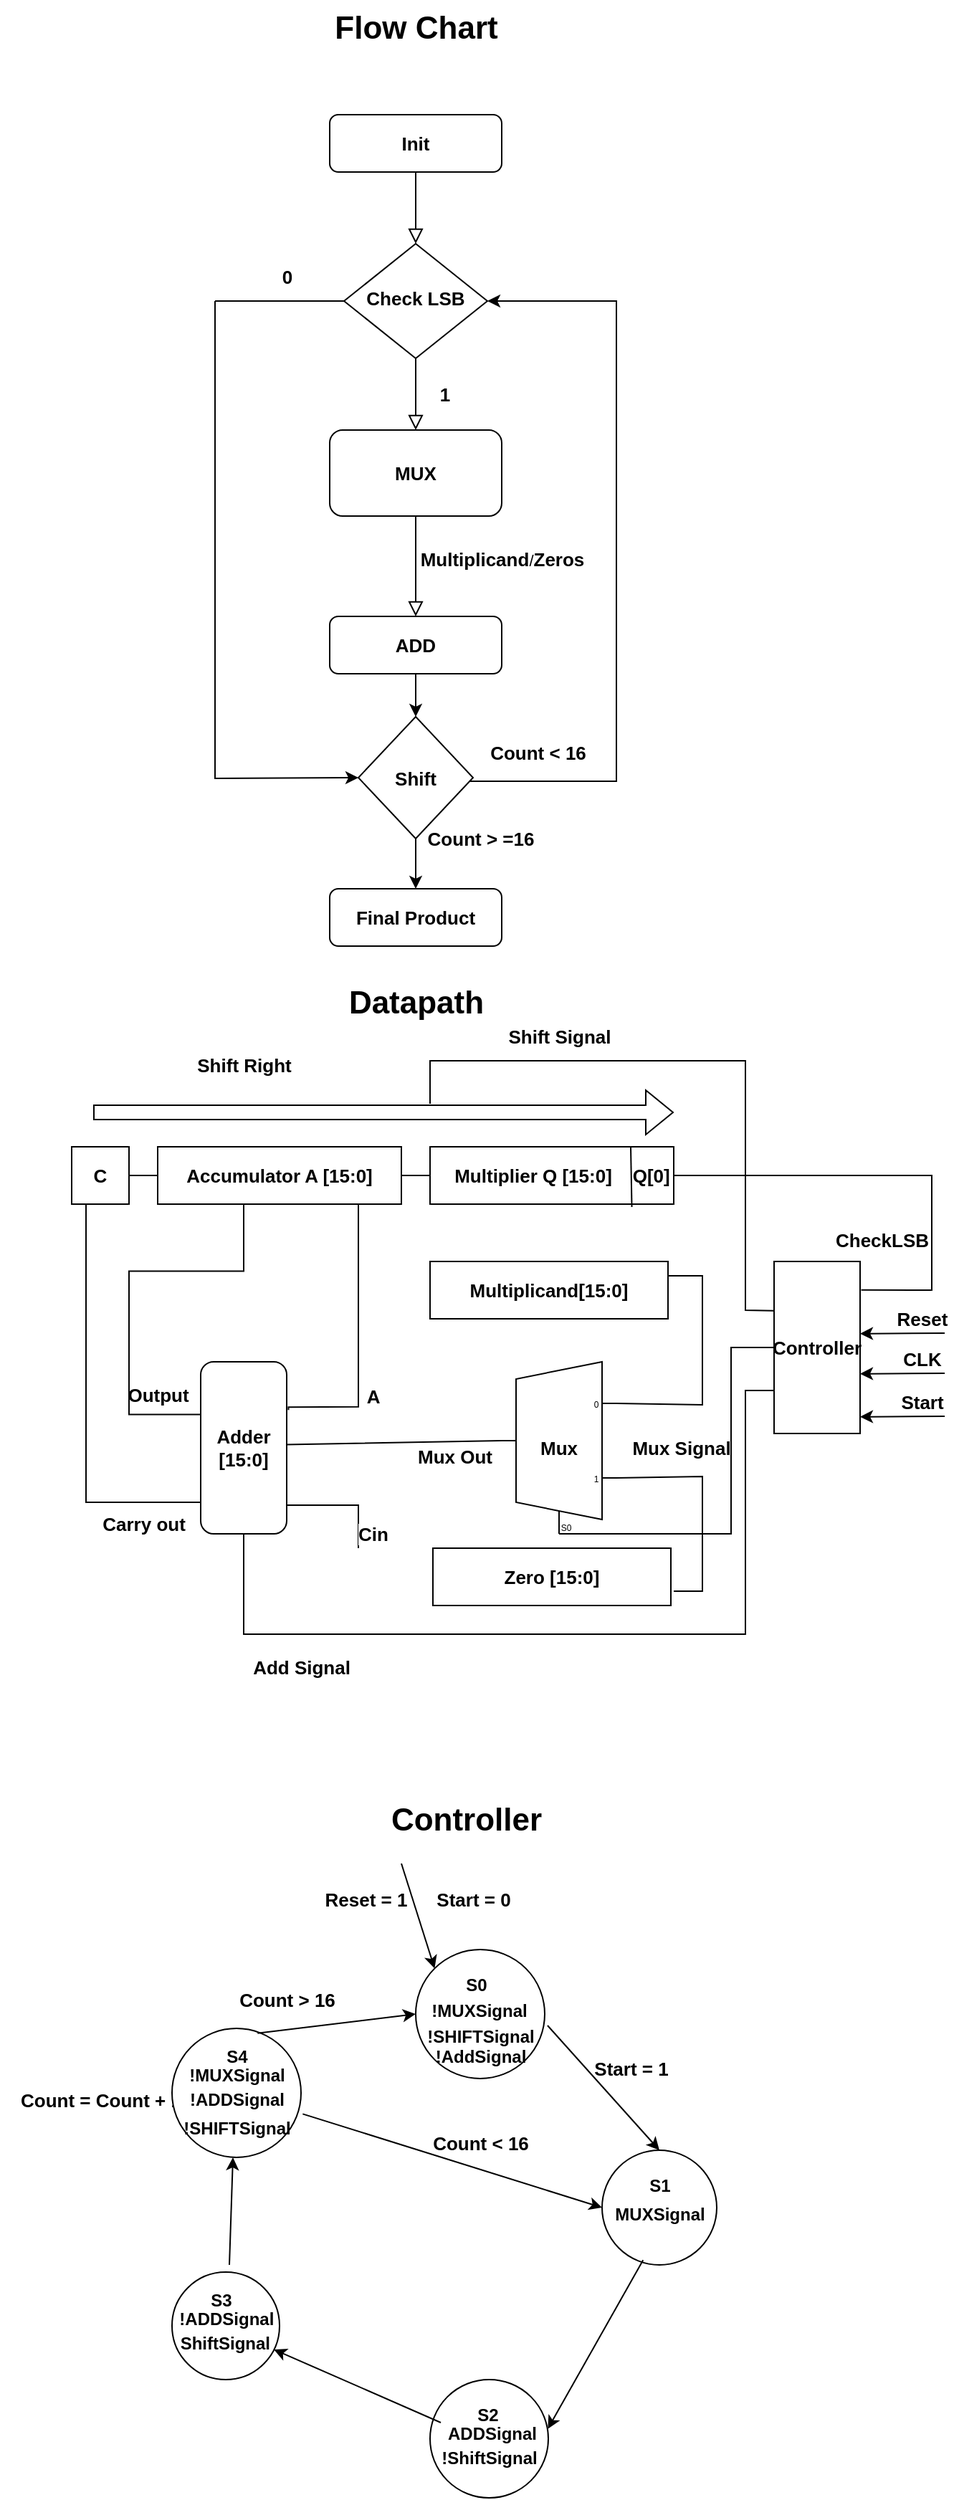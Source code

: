 <mxfile version="22.1.21" type="github">
  <diagram id="C5RBs43oDa-KdzZeNtuy" name="Page-1">
    <mxGraphModel dx="1604" dy="795" grid="1" gridSize="10" guides="1" tooltips="1" connect="1" arrows="1" fold="1" page="1" pageScale="1" pageWidth="827" pageHeight="1169" math="0" shadow="0">
      <root>
        <mxCell id="WIyWlLk6GJQsqaUBKTNV-0" />
        <mxCell id="WIyWlLk6GJQsqaUBKTNV-1" parent="WIyWlLk6GJQsqaUBKTNV-0" />
        <mxCell id="AHcAX2zEuinGf8tiYZbR-78" value="" style="rounded=0;html=1;jettySize=auto;orthogonalLoop=1;fontSize=11;endArrow=block;endFill=0;endSize=8;strokeWidth=1;shadow=0;labelBackgroundColor=none;edgeStyle=orthogonalEdgeStyle;" parent="WIyWlLk6GJQsqaUBKTNV-1" source="AHcAX2zEuinGf8tiYZbR-79" target="AHcAX2zEuinGf8tiYZbR-81" edge="1">
          <mxGeometry relative="1" as="geometry" />
        </mxCell>
        <mxCell id="AHcAX2zEuinGf8tiYZbR-79" value="&lt;font style=&quot;font-size: 13px;&quot;&gt;&lt;b&gt;Init&lt;/b&gt;&lt;/font&gt;" style="rounded=1;whiteSpace=wrap;html=1;fontSize=12;glass=0;strokeWidth=1;shadow=0;" parent="WIyWlLk6GJQsqaUBKTNV-1" vertex="1">
          <mxGeometry x="350" y="130" width="120" height="40" as="geometry" />
        </mxCell>
        <mxCell id="AHcAX2zEuinGf8tiYZbR-80" value="&lt;font style=&quot;font-size: 13px;&quot;&gt;&lt;b&gt;1&lt;/b&gt;&lt;/font&gt;" style="rounded=0;html=1;jettySize=auto;orthogonalLoop=1;fontSize=11;endArrow=block;endFill=0;endSize=8;strokeWidth=1;shadow=0;labelBackgroundColor=none;edgeStyle=orthogonalEdgeStyle;entryX=0.5;entryY=0;entryDx=0;entryDy=0;" parent="WIyWlLk6GJQsqaUBKTNV-1" source="AHcAX2zEuinGf8tiYZbR-81" target="AHcAX2zEuinGf8tiYZbR-87" edge="1">
          <mxGeometry y="20" relative="1" as="geometry">
            <mxPoint as="offset" />
            <mxPoint x="410" y="340" as="targetPoint" />
          </mxGeometry>
        </mxCell>
        <mxCell id="AHcAX2zEuinGf8tiYZbR-81" value="&lt;font style=&quot;font-size: 13px;&quot;&gt;&lt;b&gt;Check LSB&lt;/b&gt;&lt;/font&gt;" style="rhombus;whiteSpace=wrap;html=1;shadow=0;fontFamily=Helvetica;fontSize=12;align=center;strokeWidth=1;spacing=6;spacingTop=-4;" parent="WIyWlLk6GJQsqaUBKTNV-1" vertex="1">
          <mxGeometry x="360" y="220" width="100" height="80" as="geometry" />
        </mxCell>
        <mxCell id="AHcAX2zEuinGf8tiYZbR-82" value="&lt;b&gt;&lt;font style=&quot;font-size: 13px;&quot;&gt;Multiplicand&lt;/font&gt;&lt;/b&gt;/&lt;b&gt;&lt;font style=&quot;font-size: 13px;&quot;&gt;Zeros&lt;/font&gt;&lt;/b&gt;" style="rounded=0;html=1;jettySize=auto;orthogonalLoop=1;fontSize=11;endArrow=block;endFill=0;endSize=8;strokeWidth=1;shadow=0;labelBackgroundColor=none;edgeStyle=orthogonalEdgeStyle;exitX=0.5;exitY=1;exitDx=0;exitDy=0;" parent="WIyWlLk6GJQsqaUBKTNV-1" source="AHcAX2zEuinGf8tiYZbR-87" target="AHcAX2zEuinGf8tiYZbR-84" edge="1">
          <mxGeometry x="-0.143" y="60" relative="1" as="geometry">
            <mxPoint as="offset" />
            <mxPoint x="410" y="420" as="sourcePoint" />
          </mxGeometry>
        </mxCell>
        <mxCell id="AHcAX2zEuinGf8tiYZbR-83" value="" style="edgeStyle=orthogonalEdgeStyle;rounded=0;orthogonalLoop=1;jettySize=auto;html=1;" parent="WIyWlLk6GJQsqaUBKTNV-1" source="AHcAX2zEuinGf8tiYZbR-84" edge="1">
          <mxGeometry relative="1" as="geometry">
            <mxPoint x="410" y="550" as="targetPoint" />
          </mxGeometry>
        </mxCell>
        <mxCell id="AHcAX2zEuinGf8tiYZbR-84" value="&lt;font style=&quot;font-size: 13px;&quot;&gt;&lt;b&gt;ADD&lt;/b&gt;&lt;/font&gt;" style="rounded=1;whiteSpace=wrap;html=1;fontSize=12;glass=0;strokeWidth=1;shadow=0;" parent="WIyWlLk6GJQsqaUBKTNV-1" vertex="1">
          <mxGeometry x="350" y="480" width="120" height="40" as="geometry" />
        </mxCell>
        <mxCell id="AHcAX2zEuinGf8tiYZbR-85" value="" style="endArrow=classic;html=1;rounded=0;entryX=0;entryY=0.5;entryDx=0;entryDy=0;" parent="WIyWlLk6GJQsqaUBKTNV-1" target="AHcAX2zEuinGf8tiYZbR-92" edge="1">
          <mxGeometry width="50" height="50" relative="1" as="geometry">
            <mxPoint x="270" y="580" as="sourcePoint" />
            <mxPoint x="330" y="580" as="targetPoint" />
            <Array as="points">
              <mxPoint x="270" y="593" />
            </Array>
          </mxGeometry>
        </mxCell>
        <mxCell id="AHcAX2zEuinGf8tiYZbR-86" value="" style="endArrow=none;html=1;rounded=0;entryX=0;entryY=0.5;entryDx=0;entryDy=0;" parent="WIyWlLk6GJQsqaUBKTNV-1" target="AHcAX2zEuinGf8tiYZbR-81" edge="1">
          <mxGeometry width="50" height="50" relative="1" as="geometry">
            <mxPoint x="270" y="260" as="sourcePoint" />
            <mxPoint x="630" y="380" as="targetPoint" />
          </mxGeometry>
        </mxCell>
        <mxCell id="AHcAX2zEuinGf8tiYZbR-87" value="&lt;font style=&quot;font-size: 13px;&quot;&gt;&lt;b&gt;MUX&lt;/b&gt;&lt;/font&gt;" style="rounded=1;whiteSpace=wrap;html=1;" parent="WIyWlLk6GJQsqaUBKTNV-1" vertex="1">
          <mxGeometry x="350" y="350" width="120" height="60" as="geometry" />
        </mxCell>
        <mxCell id="AHcAX2zEuinGf8tiYZbR-88" value="" style="endArrow=none;html=1;rounded=0;" parent="WIyWlLk6GJQsqaUBKTNV-1" edge="1">
          <mxGeometry width="50" height="50" relative="1" as="geometry">
            <mxPoint x="270" y="580" as="sourcePoint" />
            <mxPoint x="270" y="260" as="targetPoint" />
          </mxGeometry>
        </mxCell>
        <mxCell id="AHcAX2zEuinGf8tiYZbR-89" value="&lt;b&gt;&lt;font style=&quot;font-size: 13px;&quot;&gt;0&lt;/font&gt;&lt;/b&gt;" style="text;html=1;align=center;verticalAlign=middle;resizable=0;points=[];autosize=1;strokeColor=none;fillColor=none;" parent="WIyWlLk6GJQsqaUBKTNV-1" vertex="1">
          <mxGeometry x="305" y="228" width="30" height="30" as="geometry" />
        </mxCell>
        <mxCell id="AHcAX2zEuinGf8tiYZbR-90" style="edgeStyle=orthogonalEdgeStyle;rounded=0;orthogonalLoop=1;jettySize=auto;html=1;" parent="WIyWlLk6GJQsqaUBKTNV-1" source="AHcAX2zEuinGf8tiYZbR-92" target="AHcAX2zEuinGf8tiYZbR-81" edge="1">
          <mxGeometry relative="1" as="geometry">
            <mxPoint x="510" y="230" as="targetPoint" />
            <Array as="points">
              <mxPoint x="550" y="595" />
              <mxPoint x="550" y="260" />
            </Array>
          </mxGeometry>
        </mxCell>
        <mxCell id="AHcAX2zEuinGf8tiYZbR-91" style="edgeStyle=orthogonalEdgeStyle;rounded=0;orthogonalLoop=1;jettySize=auto;html=1;" parent="WIyWlLk6GJQsqaUBKTNV-1" source="AHcAX2zEuinGf8tiYZbR-92" edge="1">
          <mxGeometry relative="1" as="geometry">
            <mxPoint x="410" y="670" as="targetPoint" />
          </mxGeometry>
        </mxCell>
        <mxCell id="AHcAX2zEuinGf8tiYZbR-92" value="&lt;font style=&quot;font-size: 13px;&quot;&gt;&lt;b&gt;Shift&lt;/b&gt;&lt;/font&gt;" style="rhombus;whiteSpace=wrap;html=1;" parent="WIyWlLk6GJQsqaUBKTNV-1" vertex="1">
          <mxGeometry x="370" y="550" width="80" height="85" as="geometry" />
        </mxCell>
        <mxCell id="AHcAX2zEuinGf8tiYZbR-93" value="&lt;b&gt;&lt;font style=&quot;font-size: 13px;&quot;&gt;Count &amp;lt; 16&lt;/font&gt;&lt;/b&gt;" style="text;html=1;align=center;verticalAlign=middle;resizable=0;points=[];autosize=1;strokeColor=none;fillColor=none;" parent="WIyWlLk6GJQsqaUBKTNV-1" vertex="1">
          <mxGeometry x="450" y="560" width="90" height="30" as="geometry" />
        </mxCell>
        <mxCell id="AHcAX2zEuinGf8tiYZbR-94" value="&lt;font size=&quot;1&quot;&gt;&lt;b style=&quot;font-size: 13px;&quot;&gt;Final Product&lt;/b&gt;&lt;/font&gt;" style="rounded=1;whiteSpace=wrap;html=1;" parent="WIyWlLk6GJQsqaUBKTNV-1" vertex="1">
          <mxGeometry x="350" y="670" width="120" height="40" as="geometry" />
        </mxCell>
        <mxCell id="AHcAX2zEuinGf8tiYZbR-95" value="&lt;b&gt;&lt;font style=&quot;font-size: 13px;&quot;&gt;Count &amp;gt; =16&lt;/font&gt;&lt;/b&gt;" style="text;html=1;align=center;verticalAlign=middle;resizable=0;points=[];autosize=1;strokeColor=none;fillColor=none;" parent="WIyWlLk6GJQsqaUBKTNV-1" vertex="1">
          <mxGeometry x="405" y="620" width="100" height="30" as="geometry" />
        </mxCell>
        <mxCell id="AHcAX2zEuinGf8tiYZbR-96" value="&lt;b&gt;&lt;font style=&quot;font-size: 22px;&quot;&gt;Flow Chart&lt;/font&gt;&lt;/b&gt;" style="text;html=1;align=center;verticalAlign=middle;resizable=0;points=[];autosize=1;strokeColor=none;fillColor=none;" parent="WIyWlLk6GJQsqaUBKTNV-1" vertex="1">
          <mxGeometry x="340" y="50" width="140" height="40" as="geometry" />
        </mxCell>
        <mxCell id="AHcAX2zEuinGf8tiYZbR-97" value="&lt;b&gt;&lt;font style=&quot;font-size: 22px;&quot;&gt;Datapath&lt;/font&gt;&lt;/b&gt;" style="text;html=1;align=center;verticalAlign=middle;resizable=0;points=[];autosize=1;strokeColor=none;fillColor=none;" parent="WIyWlLk6GJQsqaUBKTNV-1" vertex="1">
          <mxGeometry x="350" y="730" width="120" height="40" as="geometry" />
        </mxCell>
        <mxCell id="AHcAX2zEuinGf8tiYZbR-98" value="&lt;b&gt;&lt;font style=&quot;font-size: 13px;&quot;&gt;C&lt;/font&gt;&lt;/b&gt;" style="rounded=0;whiteSpace=wrap;html=1;" parent="WIyWlLk6GJQsqaUBKTNV-1" vertex="1">
          <mxGeometry x="170" y="850" width="40" height="40" as="geometry" />
        </mxCell>
        <mxCell id="AHcAX2zEuinGf8tiYZbR-99" value="&lt;b&gt;&lt;font style=&quot;font-size: 13px;&quot;&gt;Accumulator A [15:0]&lt;/font&gt;&lt;/b&gt;" style="rounded=0;whiteSpace=wrap;html=1;" parent="WIyWlLk6GJQsqaUBKTNV-1" vertex="1">
          <mxGeometry x="230" y="850" width="170" height="40" as="geometry" />
        </mxCell>
        <mxCell id="AHcAX2zEuinGf8tiYZbR-100" value="&lt;b&gt;&lt;font style=&quot;font-size: 13px;&quot;&gt;&amp;nbsp; &amp;nbsp; Multiplier Q [15:0]&amp;nbsp;&amp;nbsp;&amp;nbsp; Q[0]&lt;/font&gt;&lt;/b&gt;" style="rounded=0;whiteSpace=wrap;html=1;" parent="WIyWlLk6GJQsqaUBKTNV-1" vertex="1">
          <mxGeometry x="420" y="850" width="170" height="40" as="geometry" />
        </mxCell>
        <mxCell id="AHcAX2zEuinGf8tiYZbR-101" value="" style="endArrow=none;html=1;rounded=0;exitX=0.828;exitY=1.05;exitDx=0;exitDy=0;exitPerimeter=0;" parent="WIyWlLk6GJQsqaUBKTNV-1" source="AHcAX2zEuinGf8tiYZbR-100" edge="1">
          <mxGeometry width="50" height="50" relative="1" as="geometry">
            <mxPoint x="510" y="900" as="sourcePoint" />
            <mxPoint x="560" y="850" as="targetPoint" />
          </mxGeometry>
        </mxCell>
        <mxCell id="AHcAX2zEuinGf8tiYZbR-102" value="" style="endArrow=none;html=1;rounded=0;entryX=0.166;entryY=-0.013;entryDx=0;entryDy=0;entryPerimeter=0;" parent="WIyWlLk6GJQsqaUBKTNV-1" target="AHcAX2zEuinGf8tiYZbR-103" edge="1">
          <mxGeometry width="50" height="50" relative="1" as="geometry">
            <mxPoint x="590" y="870" as="sourcePoint" />
            <mxPoint x="770" y="950" as="targetPoint" />
            <Array as="points">
              <mxPoint x="690" y="870" />
              <mxPoint x="770" y="870" />
              <mxPoint x="770" y="950" />
            </Array>
          </mxGeometry>
        </mxCell>
        <mxCell id="AHcAX2zEuinGf8tiYZbR-103" value="&lt;b&gt;&lt;font style=&quot;font-size: 13px;&quot;&gt;Controller&lt;/font&gt;&lt;/b&gt;" style="rounded=0;whiteSpace=wrap;html=1;direction=south;" parent="WIyWlLk6GJQsqaUBKTNV-1" vertex="1">
          <mxGeometry x="660" y="930" width="60" height="120" as="geometry" />
        </mxCell>
        <mxCell id="AHcAX2zEuinGf8tiYZbR-104" value="" style="endArrow=none;html=1;rounded=0;exitX=1;exitY=0.5;exitDx=0;exitDy=0;" parent="WIyWlLk6GJQsqaUBKTNV-1" source="AHcAX2zEuinGf8tiYZbR-99" edge="1">
          <mxGeometry width="50" height="50" relative="1" as="geometry">
            <mxPoint x="370" y="920" as="sourcePoint" />
            <mxPoint x="420" y="870" as="targetPoint" />
          </mxGeometry>
        </mxCell>
        <mxCell id="AHcAX2zEuinGf8tiYZbR-105" value="" style="endArrow=none;html=1;rounded=0;exitX=1;exitY=0.5;exitDx=0;exitDy=0;" parent="WIyWlLk6GJQsqaUBKTNV-1" source="AHcAX2zEuinGf8tiYZbR-98" edge="1">
          <mxGeometry width="50" height="50" relative="1" as="geometry">
            <mxPoint x="180" y="920" as="sourcePoint" />
            <mxPoint x="230" y="870" as="targetPoint" />
            <Array as="points" />
          </mxGeometry>
        </mxCell>
        <mxCell id="AHcAX2zEuinGf8tiYZbR-106" value="" style="endArrow=none;html=1;rounded=0;entryX=0.5;entryY=1;entryDx=0;entryDy=0;" parent="WIyWlLk6GJQsqaUBKTNV-1" target="AHcAX2zEuinGf8tiYZbR-103" edge="1">
          <mxGeometry width="50" height="50" relative="1" as="geometry">
            <mxPoint x="510" y="1120" as="sourcePoint" />
            <mxPoint x="630" y="990" as="targetPoint" />
            <Array as="points">
              <mxPoint x="630" y="1120" />
              <mxPoint x="630" y="1060" />
              <mxPoint x="630" y="990" />
            </Array>
          </mxGeometry>
        </mxCell>
        <mxCell id="AHcAX2zEuinGf8tiYZbR-107" value="&lt;font style=&quot;font-size: 13px;&quot;&gt;&lt;b&gt;Mux&lt;/b&gt;&lt;/font&gt;" style="shadow=0;dashed=0;align=center;html=1;strokeWidth=1;shape=mxgraph.electrical.abstract.mux2;operation=demux;whiteSpace=wrap;" parent="WIyWlLk6GJQsqaUBKTNV-1" vertex="1">
          <mxGeometry x="470" y="1000" width="80" height="120" as="geometry" />
        </mxCell>
        <mxCell id="AHcAX2zEuinGf8tiYZbR-108" value="&lt;b&gt;&lt;font style=&quot;font-size: 13px;&quot;&gt;Multiplicand[15:0]&lt;/font&gt;&lt;/b&gt;" style="rounded=0;whiteSpace=wrap;html=1;" parent="WIyWlLk6GJQsqaUBKTNV-1" vertex="1">
          <mxGeometry x="420" y="930" width="166" height="40" as="geometry" />
        </mxCell>
        <mxCell id="AHcAX2zEuinGf8tiYZbR-109" value="" style="endArrow=none;html=1;rounded=0;entryX=1;entryY=0.25;entryDx=0;entryDy=0;exitX=1;exitY=0.217;exitDx=0;exitDy=3;exitPerimeter=0;" parent="WIyWlLk6GJQsqaUBKTNV-1" source="AHcAX2zEuinGf8tiYZbR-107" target="AHcAX2zEuinGf8tiYZbR-108" edge="1">
          <mxGeometry width="50" height="50" relative="1" as="geometry">
            <mxPoint x="550" y="1030" as="sourcePoint" />
            <mxPoint x="584" y="920" as="targetPoint" />
            <Array as="points">
              <mxPoint x="610" y="1030" />
              <mxPoint x="610" y="980" />
              <mxPoint x="610" y="940" />
            </Array>
          </mxGeometry>
        </mxCell>
        <mxCell id="AHcAX2zEuinGf8tiYZbR-110" value="&lt;b&gt;&lt;font style=&quot;font-size: 13px;&quot;&gt;Zero [15:0]&lt;/font&gt;&lt;/b&gt;" style="rounded=0;whiteSpace=wrap;html=1;" parent="WIyWlLk6GJQsqaUBKTNV-1" vertex="1">
          <mxGeometry x="422" y="1130" width="166" height="40" as="geometry" />
        </mxCell>
        <mxCell id="AHcAX2zEuinGf8tiYZbR-111" value="" style="endArrow=none;html=1;rounded=0;entryX=1;entryY=0.65;entryDx=0;entryDy=3;entryPerimeter=0;" parent="WIyWlLk6GJQsqaUBKTNV-1" target="AHcAX2zEuinGf8tiYZbR-107" edge="1">
          <mxGeometry width="50" height="50" relative="1" as="geometry">
            <mxPoint x="600" y="1160" as="sourcePoint" />
            <mxPoint x="620" y="1120" as="targetPoint" />
            <Array as="points">
              <mxPoint x="590" y="1160" />
              <mxPoint x="610" y="1160" />
              <mxPoint x="610" y="1080" />
            </Array>
          </mxGeometry>
        </mxCell>
        <mxCell id="AHcAX2zEuinGf8tiYZbR-112" value="" style="endArrow=none;html=1;rounded=0;exitX=0.56;exitY=0;exitDx=0;exitDy=0;exitPerimeter=0;entryX=0;entryY=0.458;entryDx=0;entryDy=0;entryPerimeter=0;" parent="WIyWlLk6GJQsqaUBKTNV-1" target="AHcAX2zEuinGf8tiYZbR-107" edge="1">
          <mxGeometry width="50" height="50" relative="1" as="geometry">
            <mxPoint x="320" y="1040.0" as="sourcePoint" />
            <mxPoint x="470" y="1063" as="targetPoint" />
            <Array as="points">
              <mxPoint x="320" y="1057.8" />
            </Array>
          </mxGeometry>
        </mxCell>
        <mxCell id="AHcAX2zEuinGf8tiYZbR-113" value="&lt;b&gt;&lt;font style=&quot;font-size: 13px;&quot;&gt;Mux Out&lt;/font&gt;&lt;/b&gt;" style="edgeLabel;html=1;align=center;verticalAlign=middle;resizable=0;points=[];" parent="AHcAX2zEuinGf8tiYZbR-112" vertex="1" connectable="0">
          <mxGeometry x="0.602" y="-10" relative="1" as="geometry">
            <mxPoint as="offset" />
          </mxGeometry>
        </mxCell>
        <mxCell id="AHcAX2zEuinGf8tiYZbR-114" value="&lt;b&gt;&lt;font style=&quot;font-size: 13px;&quot;&gt;Adder&lt;br&gt;[15:0]&lt;/font&gt;&lt;/b&gt;" style="rounded=1;whiteSpace=wrap;html=1;direction=south;" parent="WIyWlLk6GJQsqaUBKTNV-1" vertex="1">
          <mxGeometry x="260" y="1000" width="60" height="120" as="geometry" />
        </mxCell>
        <mxCell id="AHcAX2zEuinGf8tiYZbR-115" value="" style="endArrow=none;html=1;rounded=0;exitX=0.56;exitY=0;exitDx=0;exitDy=0;exitPerimeter=0;" parent="WIyWlLk6GJQsqaUBKTNV-1" edge="1">
          <mxGeometry width="50" height="50" relative="1" as="geometry">
            <mxPoint x="321.23" y="1033.6" as="sourcePoint" />
            <mxPoint x="370" y="890" as="targetPoint" />
            <Array as="points">
              <mxPoint x="321.23" y="1031.6" />
              <mxPoint x="370" y="1031.4" />
            </Array>
          </mxGeometry>
        </mxCell>
        <mxCell id="AHcAX2zEuinGf8tiYZbR-116" value="&lt;b&gt;&lt;font style=&quot;font-size: 13px;&quot;&gt;A&lt;/font&gt;&lt;/b&gt;" style="edgeLabel;html=1;align=center;verticalAlign=middle;resizable=0;points=[];" parent="AHcAX2zEuinGf8tiYZbR-115" vertex="1" connectable="0">
          <mxGeometry x="-0.399" y="-10" relative="1" as="geometry">
            <mxPoint y="-1" as="offset" />
          </mxGeometry>
        </mxCell>
        <mxCell id="AHcAX2zEuinGf8tiYZbR-117" value="" style="endArrow=none;html=1;rounded=0;" parent="WIyWlLk6GJQsqaUBKTNV-1" edge="1">
          <mxGeometry width="50" height="50" relative="1" as="geometry">
            <mxPoint x="320" y="1100" as="sourcePoint" />
            <mxPoint x="370" y="1130" as="targetPoint" />
            <Array as="points">
              <mxPoint x="370" y="1100" />
            </Array>
          </mxGeometry>
        </mxCell>
        <mxCell id="AHcAX2zEuinGf8tiYZbR-118" value="&lt;b&gt;&lt;font style=&quot;font-size: 13px;&quot;&gt;Cin&lt;/font&gt;&lt;/b&gt;" style="edgeLabel;html=1;align=center;verticalAlign=middle;resizable=0;points=[];" parent="AHcAX2zEuinGf8tiYZbR-117" vertex="1" connectable="0">
          <mxGeometry x="0.69" y="8" relative="1" as="geometry">
            <mxPoint x="2" y="2" as="offset" />
          </mxGeometry>
        </mxCell>
        <mxCell id="AHcAX2zEuinGf8tiYZbR-119" value="" style="endArrow=none;html=1;rounded=0;" parent="WIyWlLk6GJQsqaUBKTNV-1" edge="1">
          <mxGeometry width="50" height="50" relative="1" as="geometry">
            <mxPoint x="290" y="890" as="sourcePoint" />
            <mxPoint x="260" y="1036.8" as="targetPoint" />
            <Array as="points">
              <mxPoint x="290" y="936.8" />
              <mxPoint x="210" y="936.8" />
              <mxPoint x="210" y="996.8" />
              <mxPoint x="210" y="1036.8" />
            </Array>
          </mxGeometry>
        </mxCell>
        <mxCell id="AHcAX2zEuinGf8tiYZbR-120" value="" style="endArrow=none;html=1;rounded=0;exitX=0.25;exitY=1;exitDx=0;exitDy=0;" parent="WIyWlLk6GJQsqaUBKTNV-1" source="AHcAX2zEuinGf8tiYZbR-98" edge="1">
          <mxGeometry width="50" height="50" relative="1" as="geometry">
            <mxPoint x="180" y="878" as="sourcePoint" />
            <mxPoint x="250" y="1098" as="targetPoint" />
            <Array as="points">
              <mxPoint x="180" y="937" />
              <mxPoint x="180" y="998" />
              <mxPoint x="180" y="1037" />
              <mxPoint x="180" y="1068" />
              <mxPoint x="180" y="1088" />
              <mxPoint x="180" y="1098" />
              <mxPoint x="250" y="1098" />
              <mxPoint x="260" y="1098" />
            </Array>
          </mxGeometry>
        </mxCell>
        <mxCell id="AHcAX2zEuinGf8tiYZbR-121" value="" style="endArrow=classic;html=1;rounded=0;entryX=0.503;entryY=-0.133;entryDx=0;entryDy=0;entryPerimeter=0;" parent="WIyWlLk6GJQsqaUBKTNV-1" edge="1">
          <mxGeometry width="50" height="50" relative="1" as="geometry">
            <mxPoint x="779.02" y="1008" as="sourcePoint" />
            <mxPoint x="720" y="1008.36" as="targetPoint" />
          </mxGeometry>
        </mxCell>
        <mxCell id="AHcAX2zEuinGf8tiYZbR-122" value="&lt;b&gt;&lt;font style=&quot;font-size: 13px;&quot;&gt;CLK&lt;/font&gt;&lt;/b&gt;" style="edgeLabel;html=1;align=center;verticalAlign=middle;resizable=0;points=[];" parent="AHcAX2zEuinGf8tiYZbR-121" vertex="1" connectable="0">
          <mxGeometry x="-0.452" y="-9" relative="1" as="geometry">
            <mxPoint y="-1" as="offset" />
          </mxGeometry>
        </mxCell>
        <mxCell id="AHcAX2zEuinGf8tiYZbR-123" value="&lt;b&gt;&lt;font style=&quot;font-size: 13px;&quot;&gt;CheckLSB&lt;/font&gt;&lt;/b&gt;" style="text;html=1;align=center;verticalAlign=middle;resizable=0;points=[];autosize=1;strokeColor=none;fillColor=none;" parent="WIyWlLk6GJQsqaUBKTNV-1" vertex="1">
          <mxGeometry x="690" y="900" width="90" height="30" as="geometry" />
        </mxCell>
        <mxCell id="AHcAX2zEuinGf8tiYZbR-124" value="&lt;b&gt;&lt;font style=&quot;font-size: 13px;&quot;&gt;Mux Signal&lt;/font&gt;&lt;/b&gt;" style="text;html=1;align=center;verticalAlign=middle;resizable=0;points=[];autosize=1;strokeColor=none;fillColor=none;" parent="WIyWlLk6GJQsqaUBKTNV-1" vertex="1">
          <mxGeometry x="550" y="1045" width="90" height="30" as="geometry" />
        </mxCell>
        <mxCell id="AHcAX2zEuinGf8tiYZbR-125" value="" style="endArrow=none;html=1;rounded=0;exitX=0.75;exitY=1;exitDx=0;exitDy=0;entryX=1;entryY=0.5;entryDx=0;entryDy=0;" parent="WIyWlLk6GJQsqaUBKTNV-1" source="AHcAX2zEuinGf8tiYZbR-103" target="AHcAX2zEuinGf8tiYZbR-114" edge="1">
          <mxGeometry width="50" height="50" relative="1" as="geometry">
            <mxPoint x="650" y="1190" as="sourcePoint" />
            <mxPoint x="290" y="1140" as="targetPoint" />
            <Array as="points">
              <mxPoint x="640" y="1020" />
              <mxPoint x="640" y="1190" />
              <mxPoint x="290" y="1190" />
            </Array>
          </mxGeometry>
        </mxCell>
        <mxCell id="AHcAX2zEuinGf8tiYZbR-126" value="&lt;b&gt;&lt;font style=&quot;font-size: 13px;&quot;&gt;Output&lt;/font&gt;&lt;/b&gt;" style="text;html=1;align=center;verticalAlign=middle;resizable=0;points=[];autosize=1;strokeColor=none;fillColor=none;" parent="WIyWlLk6GJQsqaUBKTNV-1" vertex="1">
          <mxGeometry x="195" y="1008" width="70" height="30" as="geometry" />
        </mxCell>
        <mxCell id="AHcAX2zEuinGf8tiYZbR-127" value="&lt;b&gt;&lt;font style=&quot;font-size: 13px;&quot;&gt;Carry out&lt;/font&gt;&lt;/b&gt;" style="text;html=1;align=center;verticalAlign=middle;resizable=0;points=[];autosize=1;strokeColor=none;fillColor=none;" parent="WIyWlLk6GJQsqaUBKTNV-1" vertex="1">
          <mxGeometry x="180" y="1098" width="80" height="30" as="geometry" />
        </mxCell>
        <mxCell id="AHcAX2zEuinGf8tiYZbR-128" value="&lt;b&gt;&lt;font style=&quot;font-size: 13px;&quot;&gt;Add Signal&lt;/font&gt;&lt;/b&gt;" style="text;html=1;align=center;verticalAlign=middle;resizable=0;points=[];autosize=1;strokeColor=none;fillColor=none;" parent="WIyWlLk6GJQsqaUBKTNV-1" vertex="1">
          <mxGeometry x="285" y="1198" width="90" height="30" as="geometry" />
        </mxCell>
        <mxCell id="AHcAX2zEuinGf8tiYZbR-129" value="" style="shape=flexArrow;endArrow=classic;html=1;rounded=0;" parent="WIyWlLk6GJQsqaUBKTNV-1" edge="1">
          <mxGeometry width="50" height="50" relative="1" as="geometry">
            <mxPoint x="185" y="826" as="sourcePoint" />
            <mxPoint x="590" y="826" as="targetPoint" />
          </mxGeometry>
        </mxCell>
        <mxCell id="AHcAX2zEuinGf8tiYZbR-130" value="&lt;b&gt;&lt;font style=&quot;font-size: 13px;&quot;&gt;Shift Right&lt;/font&gt;&lt;/b&gt;" style="text;html=1;align=center;verticalAlign=middle;resizable=0;points=[];autosize=1;strokeColor=none;fillColor=none;" parent="WIyWlLk6GJQsqaUBKTNV-1" vertex="1">
          <mxGeometry x="245" y="778" width="90" height="30" as="geometry" />
        </mxCell>
        <mxCell id="AHcAX2zEuinGf8tiYZbR-131" value="" style="endArrow=classic;html=1;rounded=0;entryX=0.503;entryY=-0.133;entryDx=0;entryDy=0;entryPerimeter=0;" parent="WIyWlLk6GJQsqaUBKTNV-1" edge="1">
          <mxGeometry width="50" height="50" relative="1" as="geometry">
            <mxPoint x="779.02" y="1038" as="sourcePoint" />
            <mxPoint x="720" y="1038.36" as="targetPoint" />
          </mxGeometry>
        </mxCell>
        <mxCell id="AHcAX2zEuinGf8tiYZbR-132" value="&lt;b&gt;&lt;font style=&quot;font-size: 13px;&quot;&gt;Start&lt;/font&gt;&lt;/b&gt;" style="edgeLabel;html=1;align=center;verticalAlign=middle;resizable=0;points=[];" parent="AHcAX2zEuinGf8tiYZbR-131" vertex="1" connectable="0">
          <mxGeometry x="-0.452" y="-9" relative="1" as="geometry">
            <mxPoint y="-1" as="offset" />
          </mxGeometry>
        </mxCell>
        <mxCell id="AHcAX2zEuinGf8tiYZbR-133" value="" style="endArrow=classic;html=1;rounded=0;entryX=0.503;entryY=-0.133;entryDx=0;entryDy=0;entryPerimeter=0;" parent="WIyWlLk6GJQsqaUBKTNV-1" edge="1">
          <mxGeometry width="50" height="50" relative="1" as="geometry">
            <mxPoint x="779.02" y="980" as="sourcePoint" />
            <mxPoint x="720" y="980.36" as="targetPoint" />
          </mxGeometry>
        </mxCell>
        <mxCell id="AHcAX2zEuinGf8tiYZbR-134" value="&lt;b&gt;&lt;font style=&quot;font-size: 13px;&quot;&gt;Reset&lt;/font&gt;&lt;/b&gt;" style="edgeLabel;html=1;align=center;verticalAlign=middle;resizable=0;points=[];" parent="AHcAX2zEuinGf8tiYZbR-133" vertex="1" connectable="0">
          <mxGeometry x="-0.452" y="-9" relative="1" as="geometry">
            <mxPoint y="-1" as="offset" />
          </mxGeometry>
        </mxCell>
        <mxCell id="AHcAX2zEuinGf8tiYZbR-135" value="" style="endArrow=none;html=1;rounded=0;entryX=0.37;entryY=1;entryDx=0;entryDy=0;entryPerimeter=0;" parent="WIyWlLk6GJQsqaUBKTNV-1" edge="1">
          <mxGeometry width="50" height="50" relative="1" as="geometry">
            <mxPoint x="420" y="820" as="sourcePoint" />
            <mxPoint x="660" y="964.4" as="targetPoint" />
            <Array as="points">
              <mxPoint x="420" y="790" />
              <mxPoint x="640" y="790" />
              <mxPoint x="640" y="900" />
              <mxPoint x="640" y="964" />
            </Array>
          </mxGeometry>
        </mxCell>
        <mxCell id="AHcAX2zEuinGf8tiYZbR-136" value="&lt;b&gt;&lt;font style=&quot;font-size: 13px;&quot;&gt;Shift Signal&lt;/font&gt;&lt;/b&gt;" style="text;html=1;align=center;verticalAlign=middle;resizable=0;points=[];autosize=1;strokeColor=none;fillColor=none;" parent="WIyWlLk6GJQsqaUBKTNV-1" vertex="1">
          <mxGeometry x="465" y="758" width="90" height="30" as="geometry" />
        </mxCell>
        <mxCell id="H-fdS8Ke2aP-6vyi3ERn-72" value="&lt;b&gt;&lt;font style=&quot;font-size: 22px;&quot;&gt;Controller&lt;/font&gt;&lt;/b&gt;" style="text;html=1;align=center;verticalAlign=middle;resizable=0;points=[];autosize=1;strokeColor=none;fillColor=none;" vertex="1" parent="WIyWlLk6GJQsqaUBKTNV-1">
          <mxGeometry x="385" y="1300" width="120" height="40" as="geometry" />
        </mxCell>
        <mxCell id="H-fdS8Ke2aP-6vyi3ERn-73" value="" style="ellipse;whiteSpace=wrap;html=1;aspect=fixed;fontSize=16;" vertex="1" parent="WIyWlLk6GJQsqaUBKTNV-1">
          <mxGeometry x="410" y="1410" width="90" height="90" as="geometry" />
        </mxCell>
        <mxCell id="H-fdS8Ke2aP-6vyi3ERn-74" value="" style="ellipse;whiteSpace=wrap;html=1;aspect=fixed;fontSize=16;" vertex="1" parent="WIyWlLk6GJQsqaUBKTNV-1">
          <mxGeometry x="540" y="1550" width="80" height="80" as="geometry" />
        </mxCell>
        <mxCell id="H-fdS8Ke2aP-6vyi3ERn-75" value="" style="ellipse;whiteSpace=wrap;html=1;aspect=fixed;fontSize=16;" vertex="1" parent="WIyWlLk6GJQsqaUBKTNV-1">
          <mxGeometry x="420" y="1710" width="82.5" height="82.5" as="geometry" />
        </mxCell>
        <mxCell id="H-fdS8Ke2aP-6vyi3ERn-76" value="" style="ellipse;whiteSpace=wrap;html=1;aspect=fixed;fontSize=16;" vertex="1" parent="WIyWlLk6GJQsqaUBKTNV-1">
          <mxGeometry x="240" y="1635" width="75" height="75" as="geometry" />
        </mxCell>
        <mxCell id="H-fdS8Ke2aP-6vyi3ERn-77" value="" style="endArrow=classic;html=1;rounded=0;entryX=0.5;entryY=0;entryDx=0;entryDy=0;exitX=1.022;exitY=0.589;exitDx=0;exitDy=0;exitPerimeter=0;" edge="1" parent="WIyWlLk6GJQsqaUBKTNV-1" source="H-fdS8Ke2aP-6vyi3ERn-73" target="H-fdS8Ke2aP-6vyi3ERn-74">
          <mxGeometry width="50" height="50" relative="1" as="geometry">
            <mxPoint x="516" y="1470" as="sourcePoint" />
            <mxPoint x="538" y="1410" as="targetPoint" />
          </mxGeometry>
        </mxCell>
        <mxCell id="H-fdS8Ke2aP-6vyi3ERn-78" value="&lt;b&gt;&lt;font style=&quot;font-size: 13px;&quot;&gt;Start = 1&lt;/font&gt;&lt;/b&gt;" style="text;html=1;align=center;verticalAlign=middle;resizable=0;points=[];autosize=1;strokeColor=none;fillColor=none;" vertex="1" parent="WIyWlLk6GJQsqaUBKTNV-1">
          <mxGeometry x="520" y="1478" width="80" height="30" as="geometry" />
        </mxCell>
        <mxCell id="H-fdS8Ke2aP-6vyi3ERn-79" value="" style="endArrow=classic;html=1;rounded=0;entryX=0.996;entryY=0.416;entryDx=0;entryDy=0;entryPerimeter=0;exitX=0.358;exitY=0.958;exitDx=0;exitDy=0;exitPerimeter=0;" edge="1" parent="WIyWlLk6GJQsqaUBKTNV-1" source="H-fdS8Ke2aP-6vyi3ERn-74" target="H-fdS8Ke2aP-6vyi3ERn-75">
          <mxGeometry width="50" height="50" relative="1" as="geometry">
            <mxPoint x="570" y="1640" as="sourcePoint" />
            <mxPoint x="650" y="1725" as="targetPoint" />
          </mxGeometry>
        </mxCell>
        <mxCell id="H-fdS8Ke2aP-6vyi3ERn-80" value="&lt;font style=&quot;font-size: 12px;&quot;&gt;&lt;b&gt;&lt;font&gt;&amp;nbsp; &amp;nbsp;&amp;nbsp; &amp;nbsp;&amp;nbsp;&amp;nbsp;&amp;nbsp;&amp;nbsp;&amp;nbsp; MUXSignal&lt;/font&gt;&lt;/b&gt;&lt;/font&gt;" style="text;html=1;align=center;verticalAlign=middle;resizable=0;points=[];autosize=1;strokeColor=none;fillColor=none;" vertex="1" parent="WIyWlLk6GJQsqaUBKTNV-1">
          <mxGeometry x="495" y="1580" width="130" height="30" as="geometry" />
        </mxCell>
        <mxCell id="H-fdS8Ke2aP-6vyi3ERn-81" value="" style="endArrow=classic;html=1;rounded=0;entryX=0.947;entryY=0.72;entryDx=0;entryDy=0;entryPerimeter=0;" edge="1" parent="WIyWlLk6GJQsqaUBKTNV-1" target="H-fdS8Ke2aP-6vyi3ERn-76">
          <mxGeometry width="50" height="50" relative="1" as="geometry">
            <mxPoint x="427.5" y="1740" as="sourcePoint" />
            <mxPoint x="320" y="1700" as="targetPoint" />
          </mxGeometry>
        </mxCell>
        <mxCell id="H-fdS8Ke2aP-6vyi3ERn-82" value="&lt;font style=&quot;font-size: 13px;&quot;&gt;&lt;b&gt;Count = Count + 1&lt;br&gt;&lt;/b&gt;&lt;/font&gt;" style="text;html=1;align=center;verticalAlign=middle;resizable=0;points=[];autosize=1;strokeColor=none;fillColor=none;" vertex="1" parent="WIyWlLk6GJQsqaUBKTNV-1">
          <mxGeometry x="120" y="1500" width="140" height="30" as="geometry" />
        </mxCell>
        <mxCell id="H-fdS8Ke2aP-6vyi3ERn-83" value="&lt;b&gt;&lt;font style=&quot;font-size: 13px;&quot;&gt;Count &amp;lt; 16&lt;/font&gt;&lt;/b&gt;" style="text;html=1;align=center;verticalAlign=middle;resizable=0;points=[];autosize=1;strokeColor=none;fillColor=none;" vertex="1" parent="WIyWlLk6GJQsqaUBKTNV-1">
          <mxGeometry x="410" y="1530" width="90" height="30" as="geometry" />
        </mxCell>
        <mxCell id="H-fdS8Ke2aP-6vyi3ERn-84" value="&lt;b&gt;&lt;font style=&quot;font-size: 13px;&quot;&gt;Reset = 1 &lt;/font&gt;&lt;/b&gt;" style="text;html=1;align=center;verticalAlign=middle;resizable=0;points=[];autosize=1;strokeColor=none;fillColor=none;" vertex="1" parent="WIyWlLk6GJQsqaUBKTNV-1">
          <mxGeometry x="335" y="1360" width="80" height="30" as="geometry" />
        </mxCell>
        <mxCell id="H-fdS8Ke2aP-6vyi3ERn-85" value="" style="ellipse;whiteSpace=wrap;html=1;aspect=fixed;fontSize=16;" vertex="1" parent="WIyWlLk6GJQsqaUBKTNV-1">
          <mxGeometry x="240" y="1465" width="90" height="90" as="geometry" />
        </mxCell>
        <mxCell id="H-fdS8Ke2aP-6vyi3ERn-86" value="" style="endArrow=classic;html=1;rounded=0;entryX=0.5;entryY=1;entryDx=0;entryDy=0;" edge="1" parent="WIyWlLk6GJQsqaUBKTNV-1">
          <mxGeometry width="50" height="50" relative="1" as="geometry">
            <mxPoint x="280" y="1630" as="sourcePoint" />
            <mxPoint x="282.5" y="1555" as="targetPoint" />
          </mxGeometry>
        </mxCell>
        <mxCell id="H-fdS8Ke2aP-6vyi3ERn-87" value="" style="endArrow=classic;html=1;rounded=0;entryX=0;entryY=0.5;entryDx=0;entryDy=0;exitX=0.663;exitY=0.038;exitDx=0;exitDy=0;exitPerimeter=0;" edge="1" parent="WIyWlLk6GJQsqaUBKTNV-1" source="H-fdS8Ke2aP-6vyi3ERn-85" target="H-fdS8Ke2aP-6vyi3ERn-73">
          <mxGeometry width="50" height="50" relative="1" as="geometry">
            <mxPoint x="295" y="1485" as="sourcePoint" />
            <mxPoint x="297.5" y="1410" as="targetPoint" />
          </mxGeometry>
        </mxCell>
        <mxCell id="H-fdS8Ke2aP-6vyi3ERn-88" value="" style="endArrow=classic;html=1;rounded=0;entryX=0;entryY=0.5;entryDx=0;entryDy=0;exitX=1.013;exitY=0.663;exitDx=0;exitDy=0;exitPerimeter=0;" edge="1" parent="WIyWlLk6GJQsqaUBKTNV-1" source="H-fdS8Ke2aP-6vyi3ERn-85" target="H-fdS8Ke2aP-6vyi3ERn-74">
          <mxGeometry width="50" height="50" relative="1" as="geometry">
            <mxPoint x="350" y="1560" as="sourcePoint" />
            <mxPoint x="455" y="1505" as="targetPoint" />
          </mxGeometry>
        </mxCell>
        <mxCell id="H-fdS8Ke2aP-6vyi3ERn-89" value="&lt;b&gt;&lt;font style=&quot;font-size: 13px;&quot;&gt;Count &amp;gt; 16&lt;/font&gt;&lt;/b&gt;" style="text;html=1;align=center;verticalAlign=middle;resizable=0;points=[];autosize=1;strokeColor=none;fillColor=none;" vertex="1" parent="WIyWlLk6GJQsqaUBKTNV-1">
          <mxGeometry x="275" y="1430" width="90" height="30" as="geometry" />
        </mxCell>
        <mxCell id="H-fdS8Ke2aP-6vyi3ERn-90" value="&lt;b&gt;&lt;font style=&quot;font-size: 13px;&quot;&gt;Start = 0&lt;br&gt;&lt;/font&gt;&lt;/b&gt;" style="text;html=1;align=center;verticalAlign=middle;resizable=0;points=[];autosize=1;strokeColor=none;fillColor=none;" vertex="1" parent="WIyWlLk6GJQsqaUBKTNV-1">
          <mxGeometry x="410" y="1360" width="80" height="30" as="geometry" />
        </mxCell>
        <mxCell id="H-fdS8Ke2aP-6vyi3ERn-91" value="" style="endArrow=classic;html=1;rounded=0;entryX=0;entryY=0;entryDx=0;entryDy=0;" edge="1" parent="WIyWlLk6GJQsqaUBKTNV-1" target="H-fdS8Ke2aP-6vyi3ERn-73">
          <mxGeometry width="50" height="50" relative="1" as="geometry">
            <mxPoint x="400" y="1350" as="sourcePoint" />
            <mxPoint x="380" y="1350" as="targetPoint" />
          </mxGeometry>
        </mxCell>
        <mxCell id="H-fdS8Ke2aP-6vyi3ERn-92" value="&lt;b&gt;S1&lt;/b&gt;" style="text;html=1;align=center;verticalAlign=middle;resizable=0;points=[];autosize=1;strokeColor=none;fillColor=none;" vertex="1" parent="WIyWlLk6GJQsqaUBKTNV-1">
          <mxGeometry x="560" y="1560" width="40" height="30" as="geometry" />
        </mxCell>
        <mxCell id="H-fdS8Ke2aP-6vyi3ERn-93" value="&lt;br&gt;&lt;font style=&quot;font-size: 12px;&quot;&gt;&lt;b&gt;&lt;font&gt;!SHIFTSignal&lt;/font&gt;&lt;/b&gt;&lt;/font&gt;" style="text;html=1;align=center;verticalAlign=middle;resizable=0;points=[];autosize=1;strokeColor=none;fillColor=none;" vertex="1" parent="WIyWlLk6GJQsqaUBKTNV-1">
          <mxGeometry x="405" y="1443" width="100" height="40" as="geometry" />
        </mxCell>
        <mxCell id="H-fdS8Ke2aP-6vyi3ERn-94" value="&lt;b&gt;&amp;nbsp;&lt;/b&gt;" style="text;html=1;align=center;verticalAlign=middle;resizable=0;points=[];autosize=1;strokeColor=none;fillColor=none;" vertex="1" parent="WIyWlLk6GJQsqaUBKTNV-1">
          <mxGeometry x="417.5" y="1428" width="30" height="30" as="geometry" />
        </mxCell>
        <mxCell id="H-fdS8Ke2aP-6vyi3ERn-95" value="&lt;br&gt;&lt;font style=&quot;font-size: 12px;&quot;&gt;&lt;b&gt;&lt;font&gt;&lt;br&gt;!MUXSignal&lt;/font&gt;&lt;/b&gt;&lt;/font&gt;" style="text;html=1;align=center;verticalAlign=middle;resizable=0;points=[];autosize=1;strokeColor=none;fillColor=none;" vertex="1" parent="WIyWlLk6GJQsqaUBKTNV-1">
          <mxGeometry x="409" y="1408" width="90" height="60" as="geometry" />
        </mxCell>
        <mxCell id="H-fdS8Ke2aP-6vyi3ERn-96" value="&lt;font style=&quot;font-size: 12px;&quot;&gt;&lt;b&gt;&lt;font&gt;!AddSignal&lt;/font&gt;&lt;/b&gt;&lt;/font&gt;" style="text;html=1;align=center;verticalAlign=middle;resizable=0;points=[];autosize=1;strokeColor=none;fillColor=none;" vertex="1" parent="WIyWlLk6GJQsqaUBKTNV-1">
          <mxGeometry x="410" y="1470" width="90" height="30" as="geometry" />
        </mxCell>
        <mxCell id="H-fdS8Ke2aP-6vyi3ERn-97" value="&lt;b&gt;S0&lt;/b&gt;" style="text;html=1;align=center;verticalAlign=middle;resizable=0;points=[];autosize=1;strokeColor=none;fillColor=none;" vertex="1" parent="WIyWlLk6GJQsqaUBKTNV-1">
          <mxGeometry x="432" y="1420" width="40" height="30" as="geometry" />
        </mxCell>
        <mxCell id="H-fdS8Ke2aP-6vyi3ERn-98" value="&lt;font style=&quot;font-size: 12px;&quot;&gt;&lt;b&gt;&lt;font&gt;ADDSignal&lt;/font&gt;&lt;/b&gt;&lt;/font&gt;" style="text;html=1;align=center;verticalAlign=middle;resizable=0;points=[];autosize=1;strokeColor=none;fillColor=none;" vertex="1" parent="WIyWlLk6GJQsqaUBKTNV-1">
          <mxGeometry x="417.5" y="1732.5" width="90" height="30" as="geometry" />
        </mxCell>
        <mxCell id="H-fdS8Ke2aP-6vyi3ERn-99" value="&lt;b&gt;S2&lt;/b&gt;" style="text;html=1;align=center;verticalAlign=middle;resizable=0;points=[];autosize=1;strokeColor=none;fillColor=none;" vertex="1" parent="WIyWlLk6GJQsqaUBKTNV-1">
          <mxGeometry x="440" y="1720" width="40" height="30" as="geometry" />
        </mxCell>
        <mxCell id="H-fdS8Ke2aP-6vyi3ERn-100" value="&lt;font style=&quot;font-size: 12px;&quot;&gt;&lt;b&gt;&lt;font&gt;!ShiftSignal&lt;/font&gt;&lt;/b&gt;&lt;/font&gt;" style="text;html=1;align=center;verticalAlign=middle;resizable=0;points=[];autosize=1;strokeColor=none;fillColor=none;" vertex="1" parent="WIyWlLk6GJQsqaUBKTNV-1">
          <mxGeometry x="416.25" y="1750" width="90" height="30" as="geometry" />
        </mxCell>
        <mxCell id="H-fdS8Ke2aP-6vyi3ERn-101" value="&lt;font style=&quot;font-size: 12px;&quot;&gt;&lt;b&gt;&lt;font&gt;&amp;nbsp;!ADDSignal&lt;/font&gt;&lt;/b&gt;&lt;/font&gt;" style="text;html=1;align=center;verticalAlign=middle;resizable=0;points=[];autosize=1;strokeColor=none;fillColor=none;" vertex="1" parent="WIyWlLk6GJQsqaUBKTNV-1">
          <mxGeometry x="231.25" y="1652.5" width="90" height="30" as="geometry" />
        </mxCell>
        <mxCell id="H-fdS8Ke2aP-6vyi3ERn-102" value="&lt;b&gt;S3&lt;/b&gt;" style="text;html=1;align=center;verticalAlign=middle;resizable=0;points=[];autosize=1;strokeColor=none;fillColor=none;" vertex="1" parent="WIyWlLk6GJQsqaUBKTNV-1">
          <mxGeometry x="253.75" y="1640" width="40" height="30" as="geometry" />
        </mxCell>
        <mxCell id="H-fdS8Ke2aP-6vyi3ERn-103" value="&lt;font style=&quot;font-size: 12px;&quot;&gt;&lt;b&gt;&lt;font&gt;&amp;nbsp;ShiftSignal&lt;/font&gt;&lt;/b&gt;&lt;/font&gt;" style="text;html=1;align=center;verticalAlign=middle;resizable=0;points=[];autosize=1;strokeColor=none;fillColor=none;" vertex="1" parent="WIyWlLk6GJQsqaUBKTNV-1">
          <mxGeometry x="230" y="1670" width="90" height="30" as="geometry" />
        </mxCell>
        <mxCell id="H-fdS8Ke2aP-6vyi3ERn-104" value="&lt;b&gt;S4&lt;/b&gt;" style="text;html=1;align=center;verticalAlign=middle;resizable=0;points=[];autosize=1;strokeColor=none;fillColor=none;" vertex="1" parent="WIyWlLk6GJQsqaUBKTNV-1">
          <mxGeometry x="265" y="1470" width="40" height="30" as="geometry" />
        </mxCell>
        <mxCell id="H-fdS8Ke2aP-6vyi3ERn-105" value="&lt;font style=&quot;font-size: 12px;&quot;&gt;&lt;b&gt;&lt;font&gt;!SHIFTSignal&lt;/font&gt;&lt;/b&gt;&lt;/font&gt;" style="text;html=1;align=center;verticalAlign=middle;resizable=0;points=[];autosize=1;strokeColor=none;fillColor=none;" vertex="1" parent="WIyWlLk6GJQsqaUBKTNV-1">
          <mxGeometry x="235" y="1520" width="100" height="30" as="geometry" />
        </mxCell>
        <mxCell id="H-fdS8Ke2aP-6vyi3ERn-106" value="&lt;font style=&quot;font-size: 12px;&quot;&gt;&lt;b&gt;&lt;font&gt;!ADDSignal&lt;/font&gt;&lt;/b&gt;&lt;/font&gt;" style="text;html=1;align=center;verticalAlign=middle;resizable=0;points=[];autosize=1;strokeColor=none;fillColor=none;" vertex="1" parent="WIyWlLk6GJQsqaUBKTNV-1">
          <mxGeometry x="240" y="1500" width="90" height="30" as="geometry" />
        </mxCell>
        <mxCell id="H-fdS8Ke2aP-6vyi3ERn-107" value="&lt;font style=&quot;font-size: 12px;&quot;&gt;&lt;b&gt;&lt;font&gt;!MUXSignal&lt;/font&gt;&lt;/b&gt;&lt;/font&gt;" style="text;html=1;align=center;verticalAlign=middle;resizable=0;points=[];autosize=1;strokeColor=none;fillColor=none;" vertex="1" parent="WIyWlLk6GJQsqaUBKTNV-1">
          <mxGeometry x="240" y="1483" width="90" height="30" as="geometry" />
        </mxCell>
      </root>
    </mxGraphModel>
  </diagram>
</mxfile>
